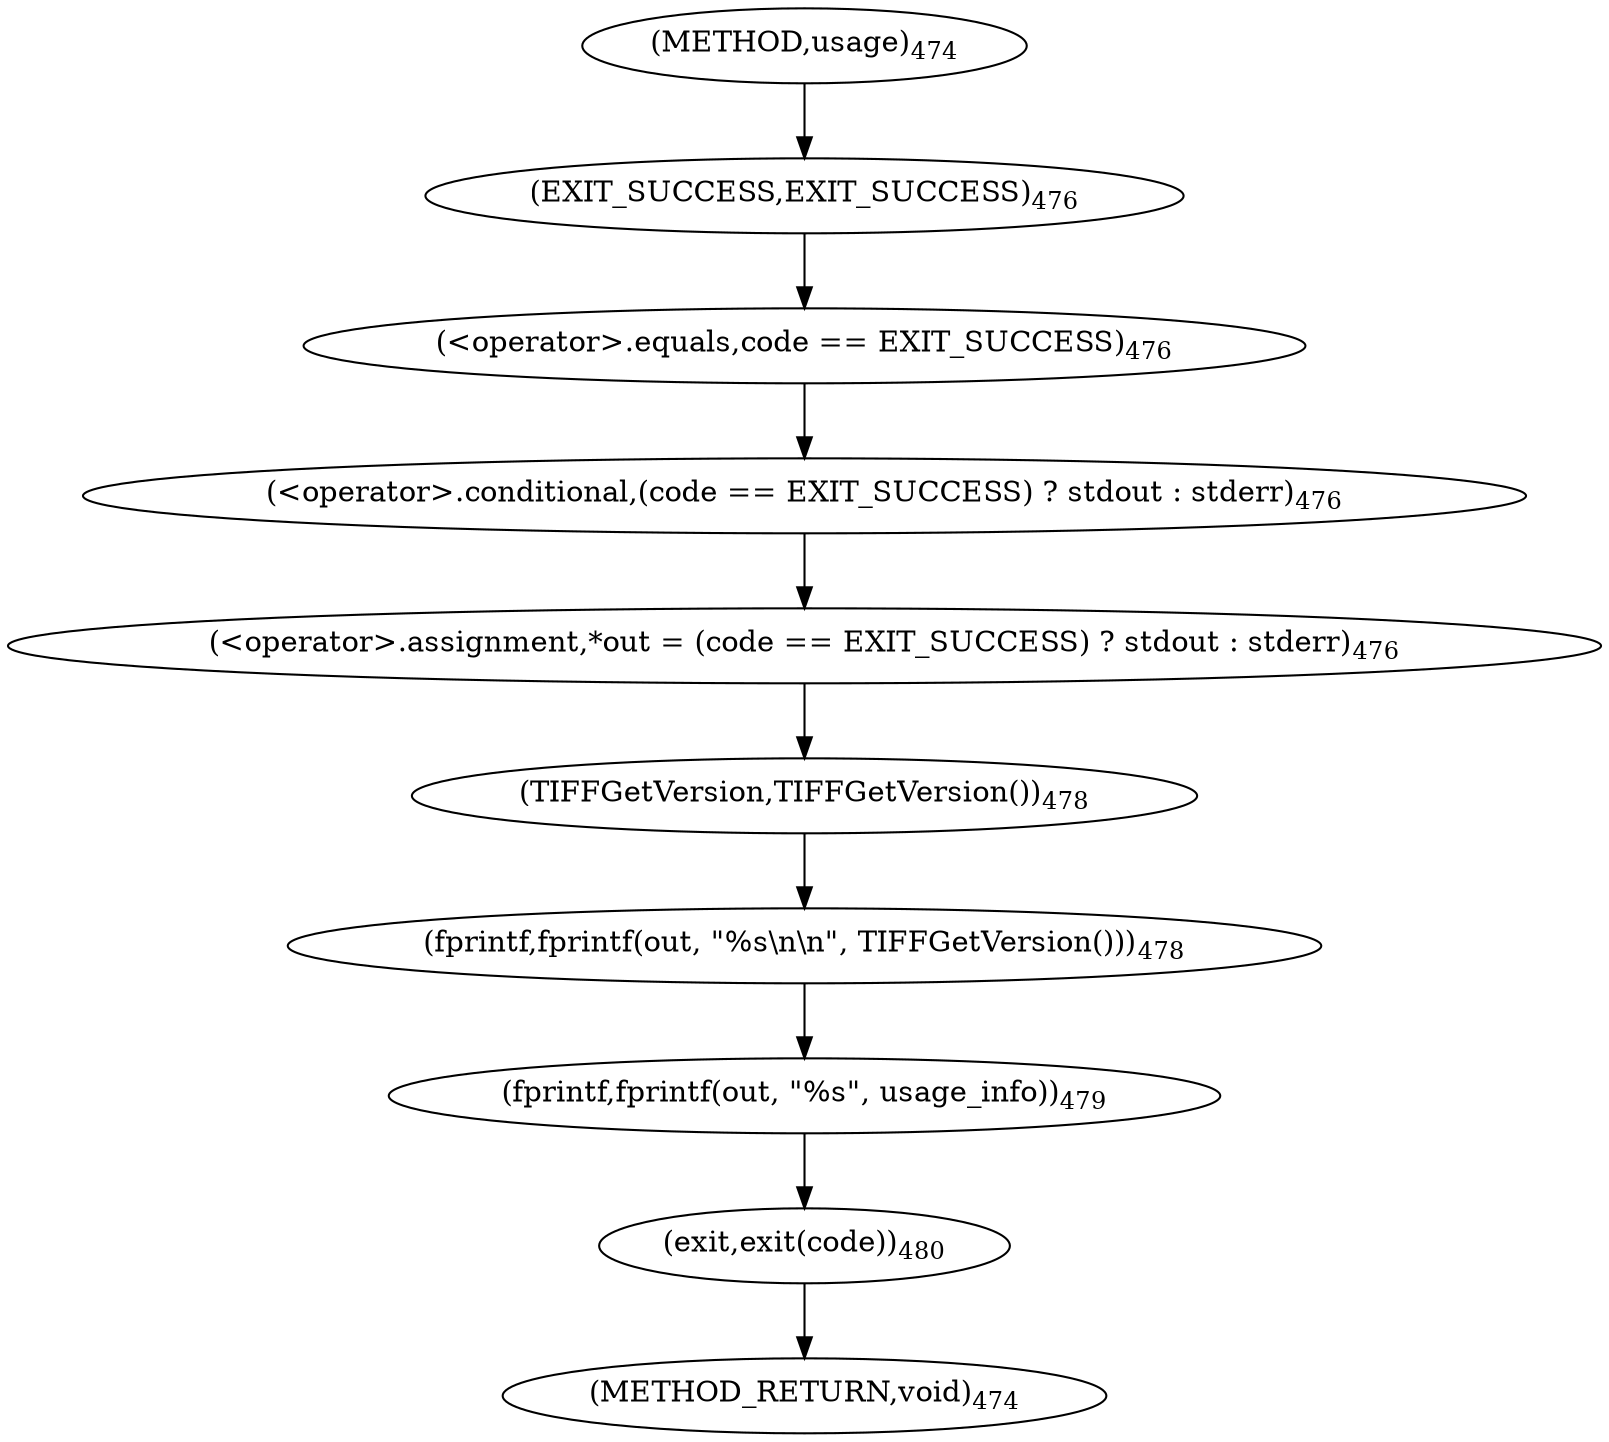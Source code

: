 digraph "usage" {  
"10614" [label = <(&lt;operator&gt;.assignment,*out = (code == EXIT_SUCCESS) ? stdout : stderr)<SUB>476</SUB>> ]
"10624" [label = <(fprintf,fprintf(out, &quot;%s\n\n&quot;, TIFFGetVersion()))<SUB>478</SUB>> ]
"10628" [label = <(fprintf,fprintf(out, &quot;%s&quot;, usage_info))<SUB>479</SUB>> ]
"10632" [label = <(exit,exit(code))<SUB>480</SUB>> ]
"10616" [label = <(&lt;operator&gt;.conditional,(code == EXIT_SUCCESS) ? stdout : stderr)<SUB>476</SUB>> ]
"10627" [label = <(TIFFGetVersion,TIFFGetVersion())<SUB>478</SUB>> ]
"10617" [label = <(&lt;operator&gt;.equals,code == EXIT_SUCCESS)<SUB>476</SUB>> ]
"10619" [label = <(EXIT_SUCCESS,EXIT_SUCCESS)<SUB>476</SUB>> ]
"10610" [label = <(METHOD,usage)<SUB>474</SUB>> ]
"10634" [label = <(METHOD_RETURN,void)<SUB>474</SUB>> ]
  "10614" -> "10627" 
  "10624" -> "10628" 
  "10628" -> "10632" 
  "10632" -> "10634" 
  "10616" -> "10614" 
  "10627" -> "10624" 
  "10617" -> "10616" 
  "10619" -> "10617" 
  "10610" -> "10619" 
}
